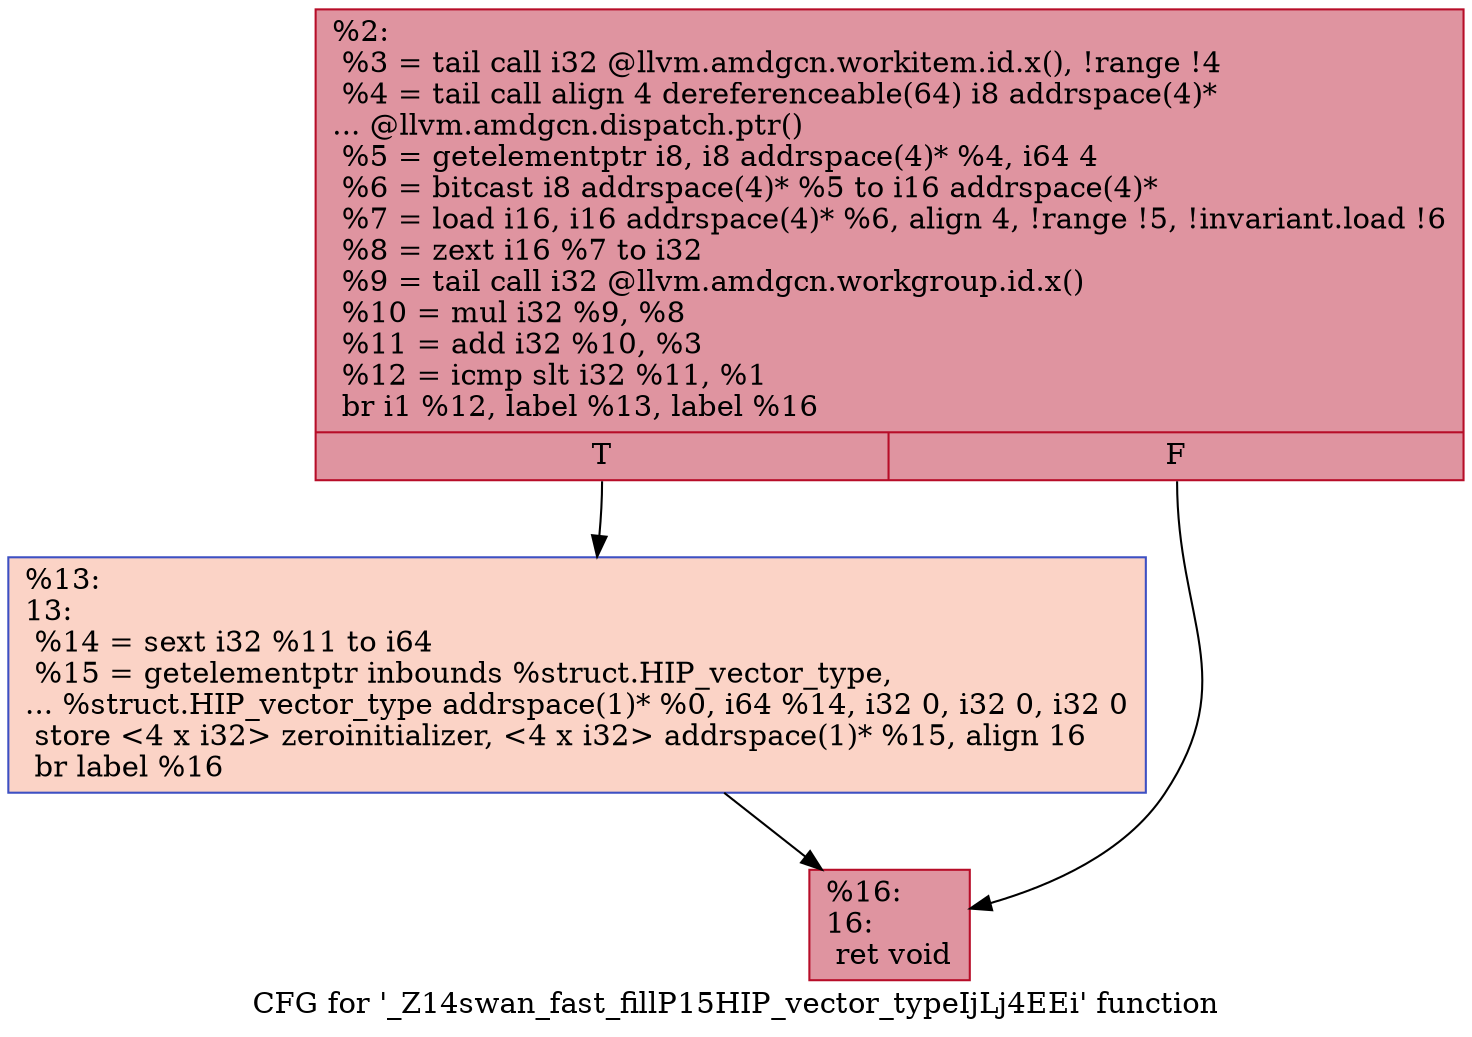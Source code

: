 digraph "CFG for '_Z14swan_fast_fillP15HIP_vector_typeIjLj4EEi' function" {
	label="CFG for '_Z14swan_fast_fillP15HIP_vector_typeIjLj4EEi' function";

	Node0x4bf4990 [shape=record,color="#b70d28ff", style=filled, fillcolor="#b70d2870",label="{%2:\l  %3 = tail call i32 @llvm.amdgcn.workitem.id.x(), !range !4\l  %4 = tail call align 4 dereferenceable(64) i8 addrspace(4)*\l... @llvm.amdgcn.dispatch.ptr()\l  %5 = getelementptr i8, i8 addrspace(4)* %4, i64 4\l  %6 = bitcast i8 addrspace(4)* %5 to i16 addrspace(4)*\l  %7 = load i16, i16 addrspace(4)* %6, align 4, !range !5, !invariant.load !6\l  %8 = zext i16 %7 to i32\l  %9 = tail call i32 @llvm.amdgcn.workgroup.id.x()\l  %10 = mul i32 %9, %8\l  %11 = add i32 %10, %3\l  %12 = icmp slt i32 %11, %1\l  br i1 %12, label %13, label %16\l|{<s0>T|<s1>F}}"];
	Node0x4bf4990:s0 -> Node0x4bf96b0;
	Node0x4bf4990:s1 -> Node0x4bf9740;
	Node0x4bf96b0 [shape=record,color="#3d50c3ff", style=filled, fillcolor="#f59c7d70",label="{%13:\l13:                                               \l  %14 = sext i32 %11 to i64\l  %15 = getelementptr inbounds %struct.HIP_vector_type,\l... %struct.HIP_vector_type addrspace(1)* %0, i64 %14, i32 0, i32 0, i32 0\l  store \<4 x i32\> zeroinitializer, \<4 x i32\> addrspace(1)* %15, align 16\l  br label %16\l}"];
	Node0x4bf96b0 -> Node0x4bf9740;
	Node0x4bf9740 [shape=record,color="#b70d28ff", style=filled, fillcolor="#b70d2870",label="{%16:\l16:                                               \l  ret void\l}"];
}
